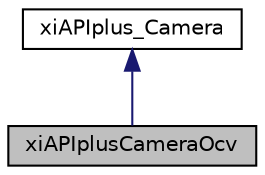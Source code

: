 digraph "xiAPIplusCameraOcv"
{
  edge [fontname="Helvetica",fontsize="10",labelfontname="Helvetica",labelfontsize="10"];
  node [fontname="Helvetica",fontsize="10",shape=record];
  Node2 [label="xiAPIplusCameraOcv",height=0.2,width=0.4,color="black", fillcolor="grey75", style="filled", fontcolor="black"];
  Node3 -> Node2 [dir="back",color="midnightblue",fontsize="10",style="solid",fontname="Helvetica"];
  Node3 [label="xiAPIplus_Camera",height=0.2,width=0.4,color="black", fillcolor="white", style="filled",URL="$classxi_a_p_iplus___camera.html"];
}
